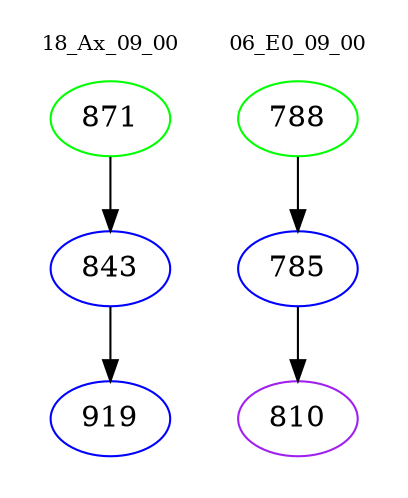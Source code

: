 digraph{
subgraph cluster_0 {
color = white
label = "18_Ax_09_00";
fontsize=10;
T0_871 [label="871", color="green"]
T0_871 -> T0_843 [color="black"]
T0_843 [label="843", color="blue"]
T0_843 -> T0_919 [color="black"]
T0_919 [label="919", color="blue"]
}
subgraph cluster_1 {
color = white
label = "06_E0_09_00";
fontsize=10;
T1_788 [label="788", color="green"]
T1_788 -> T1_785 [color="black"]
T1_785 [label="785", color="blue"]
T1_785 -> T1_810 [color="black"]
T1_810 [label="810", color="purple"]
}
}
